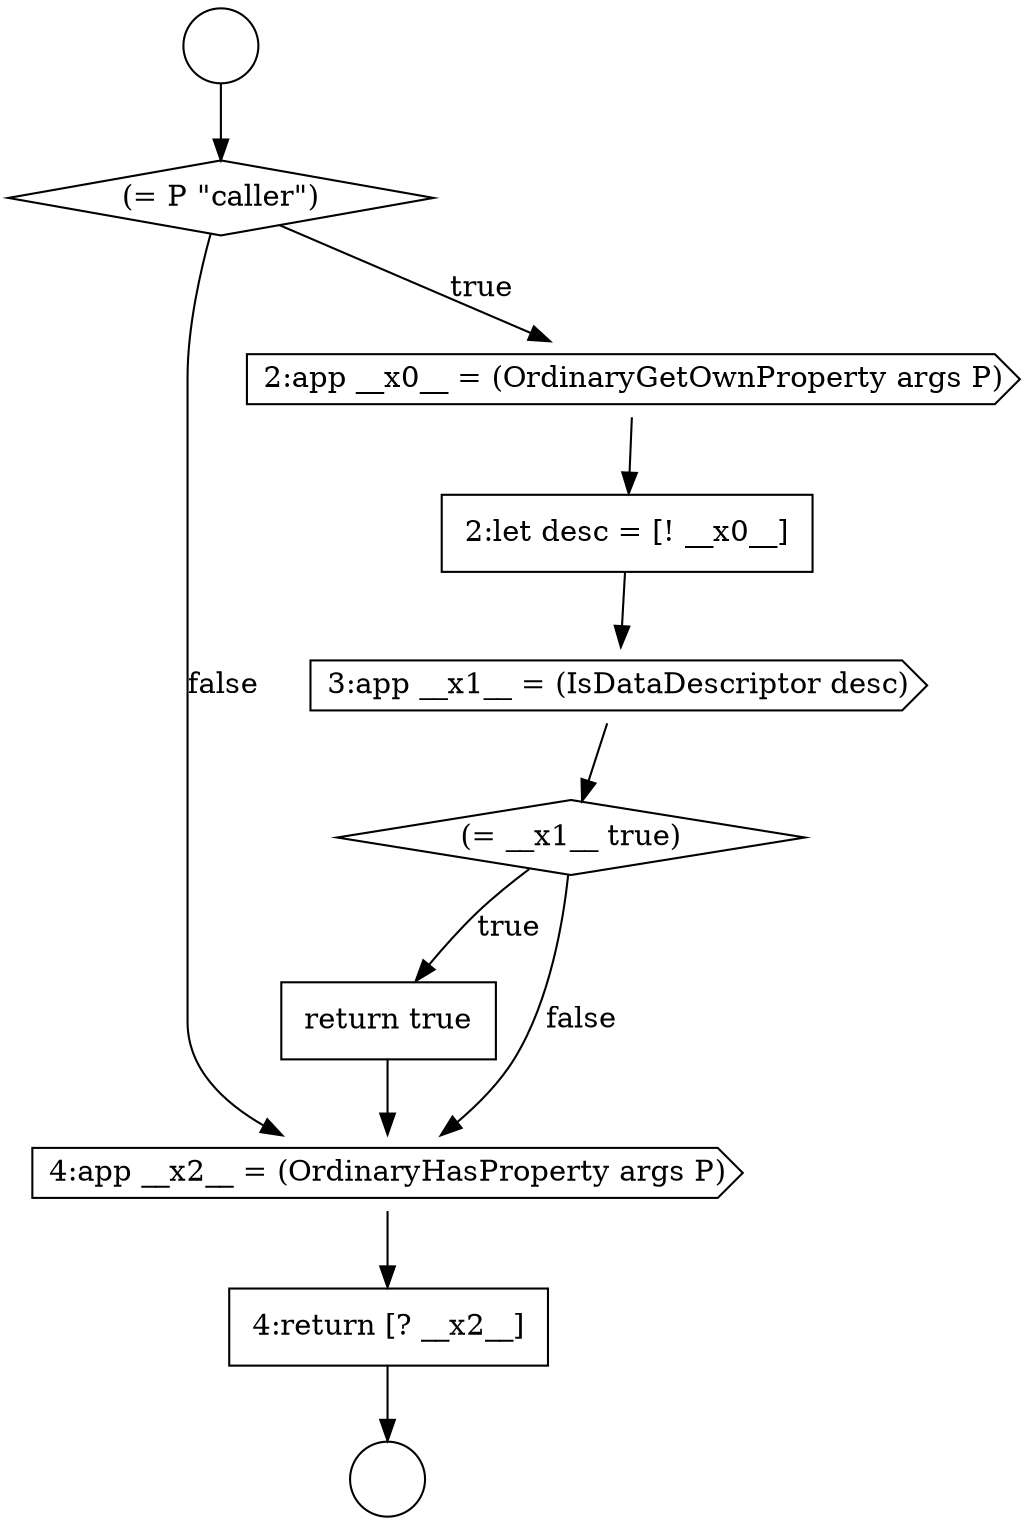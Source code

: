 digraph {
  node2306 [shape=none, margin=0, label=<<font color="black">
    <table border="0" cellborder="1" cellspacing="0" cellpadding="10">
      <tr><td align="left">return true</td></tr>
    </table>
  </font>> color="black" fillcolor="white" style=filled]
  node2301 [shape=diamond, label=<<font color="black">(= P &quot;caller&quot;)</font>> color="black" fillcolor="white" style=filled]
  node2307 [shape=cds, label=<<font color="black">4:app __x2__ = (OrdinaryHasProperty args P)</font>> color="black" fillcolor="white" style=filled]
  node2300 [shape=circle label=" " color="black" fillcolor="white" style=filled]
  node2304 [shape=cds, label=<<font color="black">3:app __x1__ = (IsDataDescriptor desc)</font>> color="black" fillcolor="white" style=filled]
  node2308 [shape=none, margin=0, label=<<font color="black">
    <table border="0" cellborder="1" cellspacing="0" cellpadding="10">
      <tr><td align="left">4:return [? __x2__]</td></tr>
    </table>
  </font>> color="black" fillcolor="white" style=filled]
  node2299 [shape=circle label=" " color="black" fillcolor="white" style=filled]
  node2303 [shape=none, margin=0, label=<<font color="black">
    <table border="0" cellborder="1" cellspacing="0" cellpadding="10">
      <tr><td align="left">2:let desc = [! __x0__]</td></tr>
    </table>
  </font>> color="black" fillcolor="white" style=filled]
  node2305 [shape=diamond, label=<<font color="black">(= __x1__ true)</font>> color="black" fillcolor="white" style=filled]
  node2302 [shape=cds, label=<<font color="black">2:app __x0__ = (OrdinaryGetOwnProperty args P)</font>> color="black" fillcolor="white" style=filled]
  node2304 -> node2305 [ color="black"]
  node2299 -> node2301 [ color="black"]
  node2302 -> node2303 [ color="black"]
  node2307 -> node2308 [ color="black"]
  node2303 -> node2304 [ color="black"]
  node2301 -> node2302 [label=<<font color="black">true</font>> color="black"]
  node2301 -> node2307 [label=<<font color="black">false</font>> color="black"]
  node2308 -> node2300 [ color="black"]
  node2305 -> node2306 [label=<<font color="black">true</font>> color="black"]
  node2305 -> node2307 [label=<<font color="black">false</font>> color="black"]
  node2306 -> node2307 [ color="black"]
}
